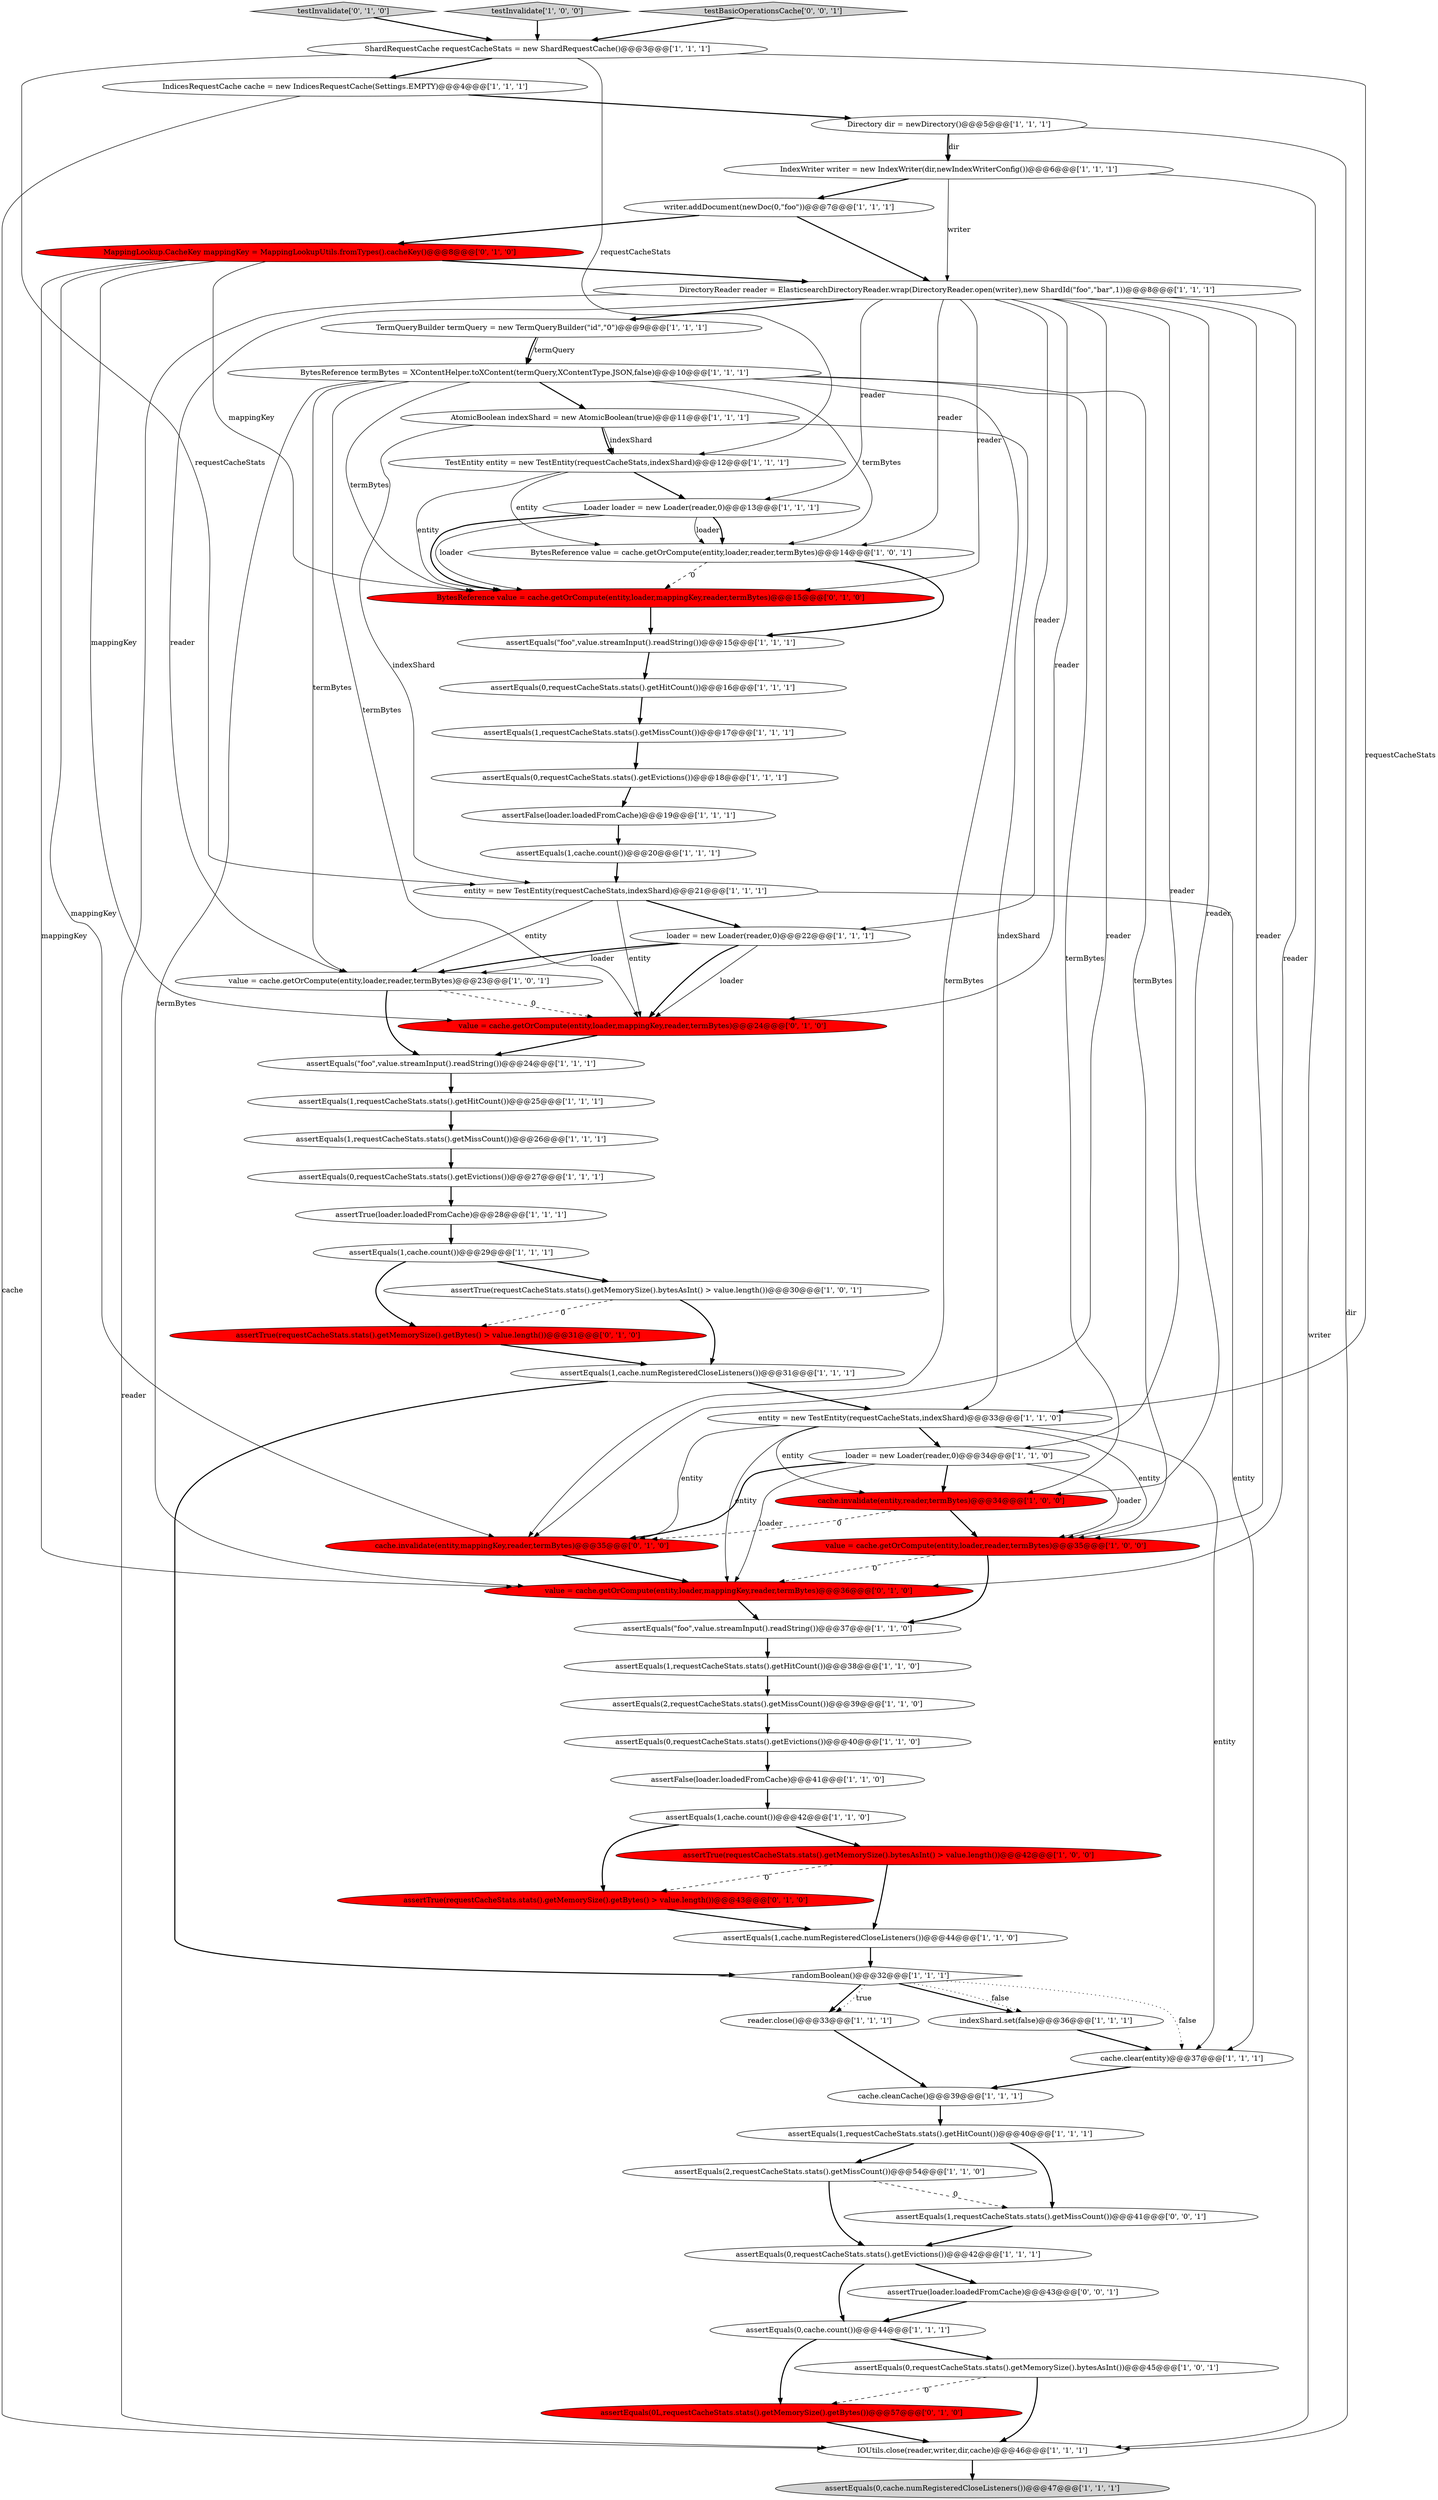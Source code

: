 digraph {
30 [style = filled, label = "assertEquals(2,requestCacheStats.stats().getMissCount())@@@39@@@['1', '1', '0']", fillcolor = white, shape = ellipse image = "AAA0AAABBB1BBB"];
60 [style = filled, label = "BytesReference value = cache.getOrCompute(entity,loader,mappingKey,reader,termBytes)@@@15@@@['0', '1', '0']", fillcolor = red, shape = ellipse image = "AAA1AAABBB2BBB"];
38 [style = filled, label = "entity = new TestEntity(requestCacheStats,indexShard)@@@33@@@['1', '1', '0']", fillcolor = white, shape = ellipse image = "AAA0AAABBB1BBB"];
50 [style = filled, label = "assertEquals(1,cache.count())@@@29@@@['1', '1', '1']", fillcolor = white, shape = ellipse image = "AAA0AAABBB1BBB"];
7 [style = filled, label = "assertEquals(0,requestCacheStats.stats().getEvictions())@@@27@@@['1', '1', '1']", fillcolor = white, shape = ellipse image = "AAA0AAABBB1BBB"];
11 [style = filled, label = "assertEquals(0,requestCacheStats.stats().getHitCount())@@@16@@@['1', '1', '1']", fillcolor = white, shape = ellipse image = "AAA0AAABBB1BBB"];
62 [style = filled, label = "assertTrue(requestCacheStats.stats().getMemorySize().getBytes() > value.length())@@@43@@@['0', '1', '0']", fillcolor = red, shape = ellipse image = "AAA1AAABBB2BBB"];
15 [style = filled, label = "writer.addDocument(newDoc(0,\"foo\"))@@@7@@@['1', '1', '1']", fillcolor = white, shape = ellipse image = "AAA0AAABBB1BBB"];
9 [style = filled, label = "entity = new TestEntity(requestCacheStats,indexShard)@@@21@@@['1', '1', '1']", fillcolor = white, shape = ellipse image = "AAA0AAABBB1BBB"];
8 [style = filled, label = "randomBoolean()@@@32@@@['1', '1', '1']", fillcolor = white, shape = diamond image = "AAA0AAABBB1BBB"];
28 [style = filled, label = "assertEquals(1,cache.count())@@@42@@@['1', '1', '0']", fillcolor = white, shape = ellipse image = "AAA0AAABBB1BBB"];
56 [style = filled, label = "assertTrue(requestCacheStats.stats().getMemorySize().getBytes() > value.length())@@@31@@@['0', '1', '0']", fillcolor = red, shape = ellipse image = "AAA1AAABBB2BBB"];
27 [style = filled, label = "BytesReference value = cache.getOrCompute(entity,loader,reader,termBytes)@@@14@@@['1', '0', '1']", fillcolor = white, shape = ellipse image = "AAA0AAABBB1BBB"];
57 [style = filled, label = "testInvalidate['0', '1', '0']", fillcolor = lightgray, shape = diamond image = "AAA0AAABBB2BBB"];
3 [style = filled, label = "TermQueryBuilder termQuery = new TermQueryBuilder(\"id\",\"0\")@@@9@@@['1', '1', '1']", fillcolor = white, shape = ellipse image = "AAA0AAABBB1BBB"];
16 [style = filled, label = "loader = new Loader(reader,0)@@@34@@@['1', '1', '0']", fillcolor = white, shape = ellipse image = "AAA0AAABBB1BBB"];
44 [style = filled, label = "Loader loader = new Loader(reader,0)@@@13@@@['1', '1', '1']", fillcolor = white, shape = ellipse image = "AAA0AAABBB1BBB"];
6 [style = filled, label = "assertEquals(1,requestCacheStats.stats().getMissCount())@@@17@@@['1', '1', '1']", fillcolor = white, shape = ellipse image = "AAA0AAABBB1BBB"];
21 [style = filled, label = "assertEquals(0,requestCacheStats.stats().getEvictions())@@@40@@@['1', '1', '0']", fillcolor = white, shape = ellipse image = "AAA0AAABBB1BBB"];
25 [style = filled, label = "assertEquals(2,requestCacheStats.stats().getMissCount())@@@54@@@['1', '1', '0']", fillcolor = white, shape = ellipse image = "AAA0AAABBB1BBB"];
0 [style = filled, label = "assertEquals(0,cache.count())@@@44@@@['1', '1', '1']", fillcolor = white, shape = ellipse image = "AAA0AAABBB1BBB"];
5 [style = filled, label = "Directory dir = newDirectory()@@@5@@@['1', '1', '1']", fillcolor = white, shape = ellipse image = "AAA0AAABBB1BBB"];
10 [style = filled, label = "value = cache.getOrCompute(entity,loader,reader,termBytes)@@@23@@@['1', '0', '1']", fillcolor = white, shape = ellipse image = "AAA0AAABBB1BBB"];
49 [style = filled, label = "assertEquals(1,cache.numRegisteredCloseListeners())@@@31@@@['1', '1', '1']", fillcolor = white, shape = ellipse image = "AAA0AAABBB1BBB"];
58 [style = filled, label = "value = cache.getOrCompute(entity,loader,mappingKey,reader,termBytes)@@@36@@@['0', '1', '0']", fillcolor = red, shape = ellipse image = "AAA1AAABBB2BBB"];
23 [style = filled, label = "assertEquals(1,requestCacheStats.stats().getHitCount())@@@25@@@['1', '1', '1']", fillcolor = white, shape = ellipse image = "AAA0AAABBB1BBB"];
40 [style = filled, label = "reader.close()@@@33@@@['1', '1', '1']", fillcolor = white, shape = ellipse image = "AAA0AAABBB1BBB"];
41 [style = filled, label = "ShardRequestCache requestCacheStats = new ShardRequestCache()@@@3@@@['1', '1', '1']", fillcolor = white, shape = ellipse image = "AAA0AAABBB1BBB"];
26 [style = filled, label = "assertEquals(1,requestCacheStats.stats().getMissCount())@@@26@@@['1', '1', '1']", fillcolor = white, shape = ellipse image = "AAA0AAABBB1BBB"];
47 [style = filled, label = "assertEquals(\"foo\",value.streamInput().readString())@@@37@@@['1', '1', '0']", fillcolor = white, shape = ellipse image = "AAA0AAABBB1BBB"];
12 [style = filled, label = "assertEquals(0,requestCacheStats.stats().getEvictions())@@@42@@@['1', '1', '1']", fillcolor = white, shape = ellipse image = "AAA0AAABBB1BBB"];
37 [style = filled, label = "assertTrue(requestCacheStats.stats().getMemorySize().bytesAsInt() > value.length())@@@42@@@['1', '0', '0']", fillcolor = red, shape = ellipse image = "AAA1AAABBB1BBB"];
1 [style = filled, label = "IOUtils.close(reader,writer,dir,cache)@@@46@@@['1', '1', '1']", fillcolor = white, shape = ellipse image = "AAA0AAABBB1BBB"];
18 [style = filled, label = "assertFalse(loader.loadedFromCache)@@@19@@@['1', '1', '1']", fillcolor = white, shape = ellipse image = "AAA0AAABBB1BBB"];
55 [style = filled, label = "cache.invalidate(entity,mappingKey,reader,termBytes)@@@35@@@['0', '1', '0']", fillcolor = red, shape = ellipse image = "AAA1AAABBB2BBB"];
65 [style = filled, label = "assertEquals(1,requestCacheStats.stats().getMissCount())@@@41@@@['0', '0', '1']", fillcolor = white, shape = ellipse image = "AAA0AAABBB3BBB"];
39 [style = filled, label = "IndexWriter writer = new IndexWriter(dir,newIndexWriterConfig())@@@6@@@['1', '1', '1']", fillcolor = white, shape = ellipse image = "AAA0AAABBB1BBB"];
20 [style = filled, label = "value = cache.getOrCompute(entity,loader,reader,termBytes)@@@35@@@['1', '0', '0']", fillcolor = red, shape = ellipse image = "AAA1AAABBB1BBB"];
51 [style = filled, label = "cache.clear(entity)@@@37@@@['1', '1', '1']", fillcolor = white, shape = ellipse image = "AAA0AAABBB1BBB"];
17 [style = filled, label = "indexShard.set(false)@@@36@@@['1', '1', '1']", fillcolor = white, shape = ellipse image = "AAA0AAABBB1BBB"];
29 [style = filled, label = "BytesReference termBytes = XContentHelper.toXContent(termQuery,XContentType.JSON,false)@@@10@@@['1', '1', '1']", fillcolor = white, shape = ellipse image = "AAA0AAABBB1BBB"];
22 [style = filled, label = "DirectoryReader reader = ElasticsearchDirectoryReader.wrap(DirectoryReader.open(writer),new ShardId(\"foo\",\"bar\",1))@@@8@@@['1', '1', '1']", fillcolor = white, shape = ellipse image = "AAA0AAABBB1BBB"];
31 [style = filled, label = "IndicesRequestCache cache = new IndicesRequestCache(Settings.EMPTY)@@@4@@@['1', '1', '1']", fillcolor = white, shape = ellipse image = "AAA0AAABBB1BBB"];
33 [style = filled, label = "cache.cleanCache()@@@39@@@['1', '1', '1']", fillcolor = white, shape = ellipse image = "AAA0AAABBB1BBB"];
4 [style = filled, label = "testInvalidate['1', '0', '0']", fillcolor = lightgray, shape = diamond image = "AAA0AAABBB1BBB"];
34 [style = filled, label = "AtomicBoolean indexShard = new AtomicBoolean(true)@@@11@@@['1', '1', '1']", fillcolor = white, shape = ellipse image = "AAA0AAABBB1BBB"];
59 [style = filled, label = "value = cache.getOrCompute(entity,loader,mappingKey,reader,termBytes)@@@24@@@['0', '1', '0']", fillcolor = red, shape = ellipse image = "AAA1AAABBB2BBB"];
42 [style = filled, label = "assertEquals(0,requestCacheStats.stats().getEvictions())@@@18@@@['1', '1', '1']", fillcolor = white, shape = ellipse image = "AAA0AAABBB1BBB"];
45 [style = filled, label = "assertEquals(\"foo\",value.streamInput().readString())@@@24@@@['1', '1', '1']", fillcolor = white, shape = ellipse image = "AAA0AAABBB1BBB"];
64 [style = filled, label = "testBasicOperationsCache['0', '0', '1']", fillcolor = lightgray, shape = diamond image = "AAA0AAABBB3BBB"];
19 [style = filled, label = "assertEquals(\"foo\",value.streamInput().readString())@@@15@@@['1', '1', '1']", fillcolor = white, shape = ellipse image = "AAA0AAABBB1BBB"];
63 [style = filled, label = "assertTrue(loader.loadedFromCache)@@@43@@@['0', '0', '1']", fillcolor = white, shape = ellipse image = "AAA0AAABBB3BBB"];
61 [style = filled, label = "MappingLookup.CacheKey mappingKey = MappingLookupUtils.fromTypes().cacheKey()@@@8@@@['0', '1', '0']", fillcolor = red, shape = ellipse image = "AAA1AAABBB2BBB"];
35 [style = filled, label = "assertEquals(1,requestCacheStats.stats().getHitCount())@@@38@@@['1', '1', '0']", fillcolor = white, shape = ellipse image = "AAA0AAABBB1BBB"];
43 [style = filled, label = "assertEquals(0,cache.numRegisteredCloseListeners())@@@47@@@['1', '1', '1']", fillcolor = lightgray, shape = ellipse image = "AAA0AAABBB1BBB"];
13 [style = filled, label = "assertEquals(1,cache.count())@@@20@@@['1', '1', '1']", fillcolor = white, shape = ellipse image = "AAA0AAABBB1BBB"];
48 [style = filled, label = "TestEntity entity = new TestEntity(requestCacheStats,indexShard)@@@12@@@['1', '1', '1']", fillcolor = white, shape = ellipse image = "AAA0AAABBB1BBB"];
53 [style = filled, label = "assertEquals(1,requestCacheStats.stats().getHitCount())@@@40@@@['1', '1', '1']", fillcolor = white, shape = ellipse image = "AAA0AAABBB1BBB"];
32 [style = filled, label = "assertTrue(loader.loadedFromCache)@@@28@@@['1', '1', '1']", fillcolor = white, shape = ellipse image = "AAA0AAABBB1BBB"];
54 [style = filled, label = "assertEquals(0L,requestCacheStats.stats().getMemorySize().getBytes())@@@57@@@['0', '1', '0']", fillcolor = red, shape = ellipse image = "AAA1AAABBB2BBB"];
24 [style = filled, label = "assertEquals(1,cache.numRegisteredCloseListeners())@@@44@@@['1', '1', '0']", fillcolor = white, shape = ellipse image = "AAA0AAABBB1BBB"];
36 [style = filled, label = "loader = new Loader(reader,0)@@@22@@@['1', '1', '1']", fillcolor = white, shape = ellipse image = "AAA0AAABBB1BBB"];
46 [style = filled, label = "assertTrue(requestCacheStats.stats().getMemorySize().bytesAsInt() > value.length())@@@30@@@['1', '0', '1']", fillcolor = white, shape = ellipse image = "AAA0AAABBB1BBB"];
14 [style = filled, label = "cache.invalidate(entity,reader,termBytes)@@@34@@@['1', '0', '0']", fillcolor = red, shape = ellipse image = "AAA1AAABBB1BBB"];
2 [style = filled, label = "assertEquals(0,requestCacheStats.stats().getMemorySize().bytesAsInt())@@@45@@@['1', '0', '1']", fillcolor = white, shape = ellipse image = "AAA0AAABBB1BBB"];
52 [style = filled, label = "assertFalse(loader.loadedFromCache)@@@41@@@['1', '1', '0']", fillcolor = white, shape = ellipse image = "AAA0AAABBB1BBB"];
36->59 [style = bold, label=""];
7->32 [style = bold, label=""];
16->55 [style = bold, label=""];
29->14 [style = solid, label="termBytes"];
34->48 [style = solid, label="indexShard"];
15->61 [style = bold, label=""];
28->62 [style = bold, label=""];
50->56 [style = bold, label=""];
19->11 [style = bold, label=""];
21->52 [style = bold, label=""];
29->34 [style = bold, label=""];
57->41 [style = bold, label=""];
9->51 [style = solid, label="entity"];
8->40 [style = bold, label=""];
49->8 [style = bold, label=""];
39->22 [style = solid, label="writer"];
52->28 [style = bold, label=""];
61->22 [style = bold, label=""];
44->60 [style = solid, label="loader"];
22->14 [style = solid, label="reader"];
53->65 [style = bold, label=""];
22->59 [style = solid, label="reader"];
36->10 [style = solid, label="loader"];
22->1 [style = solid, label="reader"];
16->14 [style = bold, label=""];
27->19 [style = bold, label=""];
34->38 [style = solid, label="indexShard"];
5->39 [style = solid, label="dir"];
20->58 [style = dashed, label="0"];
22->20 [style = solid, label="reader"];
14->20 [style = bold, label=""];
48->60 [style = solid, label="entity"];
28->37 [style = bold, label=""];
26->7 [style = bold, label=""];
34->48 [style = bold, label=""];
5->39 [style = bold, label=""];
31->5 [style = bold, label=""];
65->12 [style = bold, label=""];
12->63 [style = bold, label=""];
49->38 [style = bold, label=""];
8->40 [style = dotted, label="true"];
48->44 [style = bold, label=""];
17->51 [style = bold, label=""];
8->17 [style = bold, label=""];
29->55 [style = solid, label="termBytes"];
41->9 [style = solid, label="requestCacheStats"];
61->55 [style = solid, label="mappingKey"];
10->45 [style = bold, label=""];
44->27 [style = solid, label="loader"];
22->55 [style = solid, label="reader"];
2->54 [style = dashed, label="0"];
60->19 [style = bold, label=""];
24->8 [style = bold, label=""];
64->41 [style = bold, label=""];
46->56 [style = dashed, label="0"];
3->29 [style = bold, label=""];
29->27 [style = solid, label="termBytes"];
22->60 [style = solid, label="reader"];
32->50 [style = bold, label=""];
22->58 [style = solid, label="reader"];
34->9 [style = solid, label="indexShard"];
8->17 [style = dotted, label="false"];
37->24 [style = bold, label=""];
45->23 [style = bold, label=""];
2->1 [style = bold, label=""];
59->45 [style = bold, label=""];
38->16 [style = bold, label=""];
6->42 [style = bold, label=""];
63->0 [style = bold, label=""];
5->1 [style = solid, label="dir"];
9->10 [style = solid, label="entity"];
41->48 [style = solid, label="requestCacheStats"];
22->16 [style = solid, label="reader"];
4->41 [style = bold, label=""];
41->38 [style = solid, label="requestCacheStats"];
15->22 [style = bold, label=""];
22->27 [style = solid, label="reader"];
16->58 [style = solid, label="loader"];
8->51 [style = dotted, label="false"];
38->14 [style = solid, label="entity"];
40->33 [style = bold, label=""];
30->21 [style = bold, label=""];
29->60 [style = solid, label="termBytes"];
37->62 [style = dashed, label="0"];
38->20 [style = solid, label="entity"];
61->60 [style = solid, label="mappingKey"];
31->1 [style = solid, label="cache"];
62->24 [style = bold, label=""];
14->55 [style = dashed, label="0"];
0->54 [style = bold, label=""];
41->31 [style = bold, label=""];
13->9 [style = bold, label=""];
10->59 [style = dashed, label="0"];
35->30 [style = bold, label=""];
38->55 [style = solid, label="entity"];
36->10 [style = bold, label=""];
9->36 [style = bold, label=""];
61->58 [style = solid, label="mappingKey"];
42->18 [style = bold, label=""];
39->15 [style = bold, label=""];
53->25 [style = bold, label=""];
27->60 [style = dashed, label="0"];
56->49 [style = bold, label=""];
44->60 [style = bold, label=""];
54->1 [style = bold, label=""];
29->59 [style = solid, label="termBytes"];
50->46 [style = bold, label=""];
1->43 [style = bold, label=""];
61->59 [style = solid, label="mappingKey"];
11->6 [style = bold, label=""];
46->49 [style = bold, label=""];
0->2 [style = bold, label=""];
29->10 [style = solid, label="termBytes"];
23->26 [style = bold, label=""];
9->59 [style = solid, label="entity"];
22->44 [style = solid, label="reader"];
47->35 [style = bold, label=""];
12->0 [style = bold, label=""];
22->10 [style = solid, label="reader"];
20->47 [style = bold, label=""];
33->53 [style = bold, label=""];
25->65 [style = dashed, label="0"];
29->58 [style = solid, label="termBytes"];
22->3 [style = bold, label=""];
58->47 [style = bold, label=""];
22->36 [style = solid, label="reader"];
25->12 [style = bold, label=""];
38->58 [style = solid, label="entity"];
18->13 [style = bold, label=""];
48->27 [style = solid, label="entity"];
36->59 [style = solid, label="loader"];
29->20 [style = solid, label="termBytes"];
44->27 [style = bold, label=""];
38->51 [style = solid, label="entity"];
55->58 [style = bold, label=""];
16->20 [style = solid, label="loader"];
3->29 [style = solid, label="termQuery"];
51->33 [style = bold, label=""];
39->1 [style = solid, label="writer"];
}
